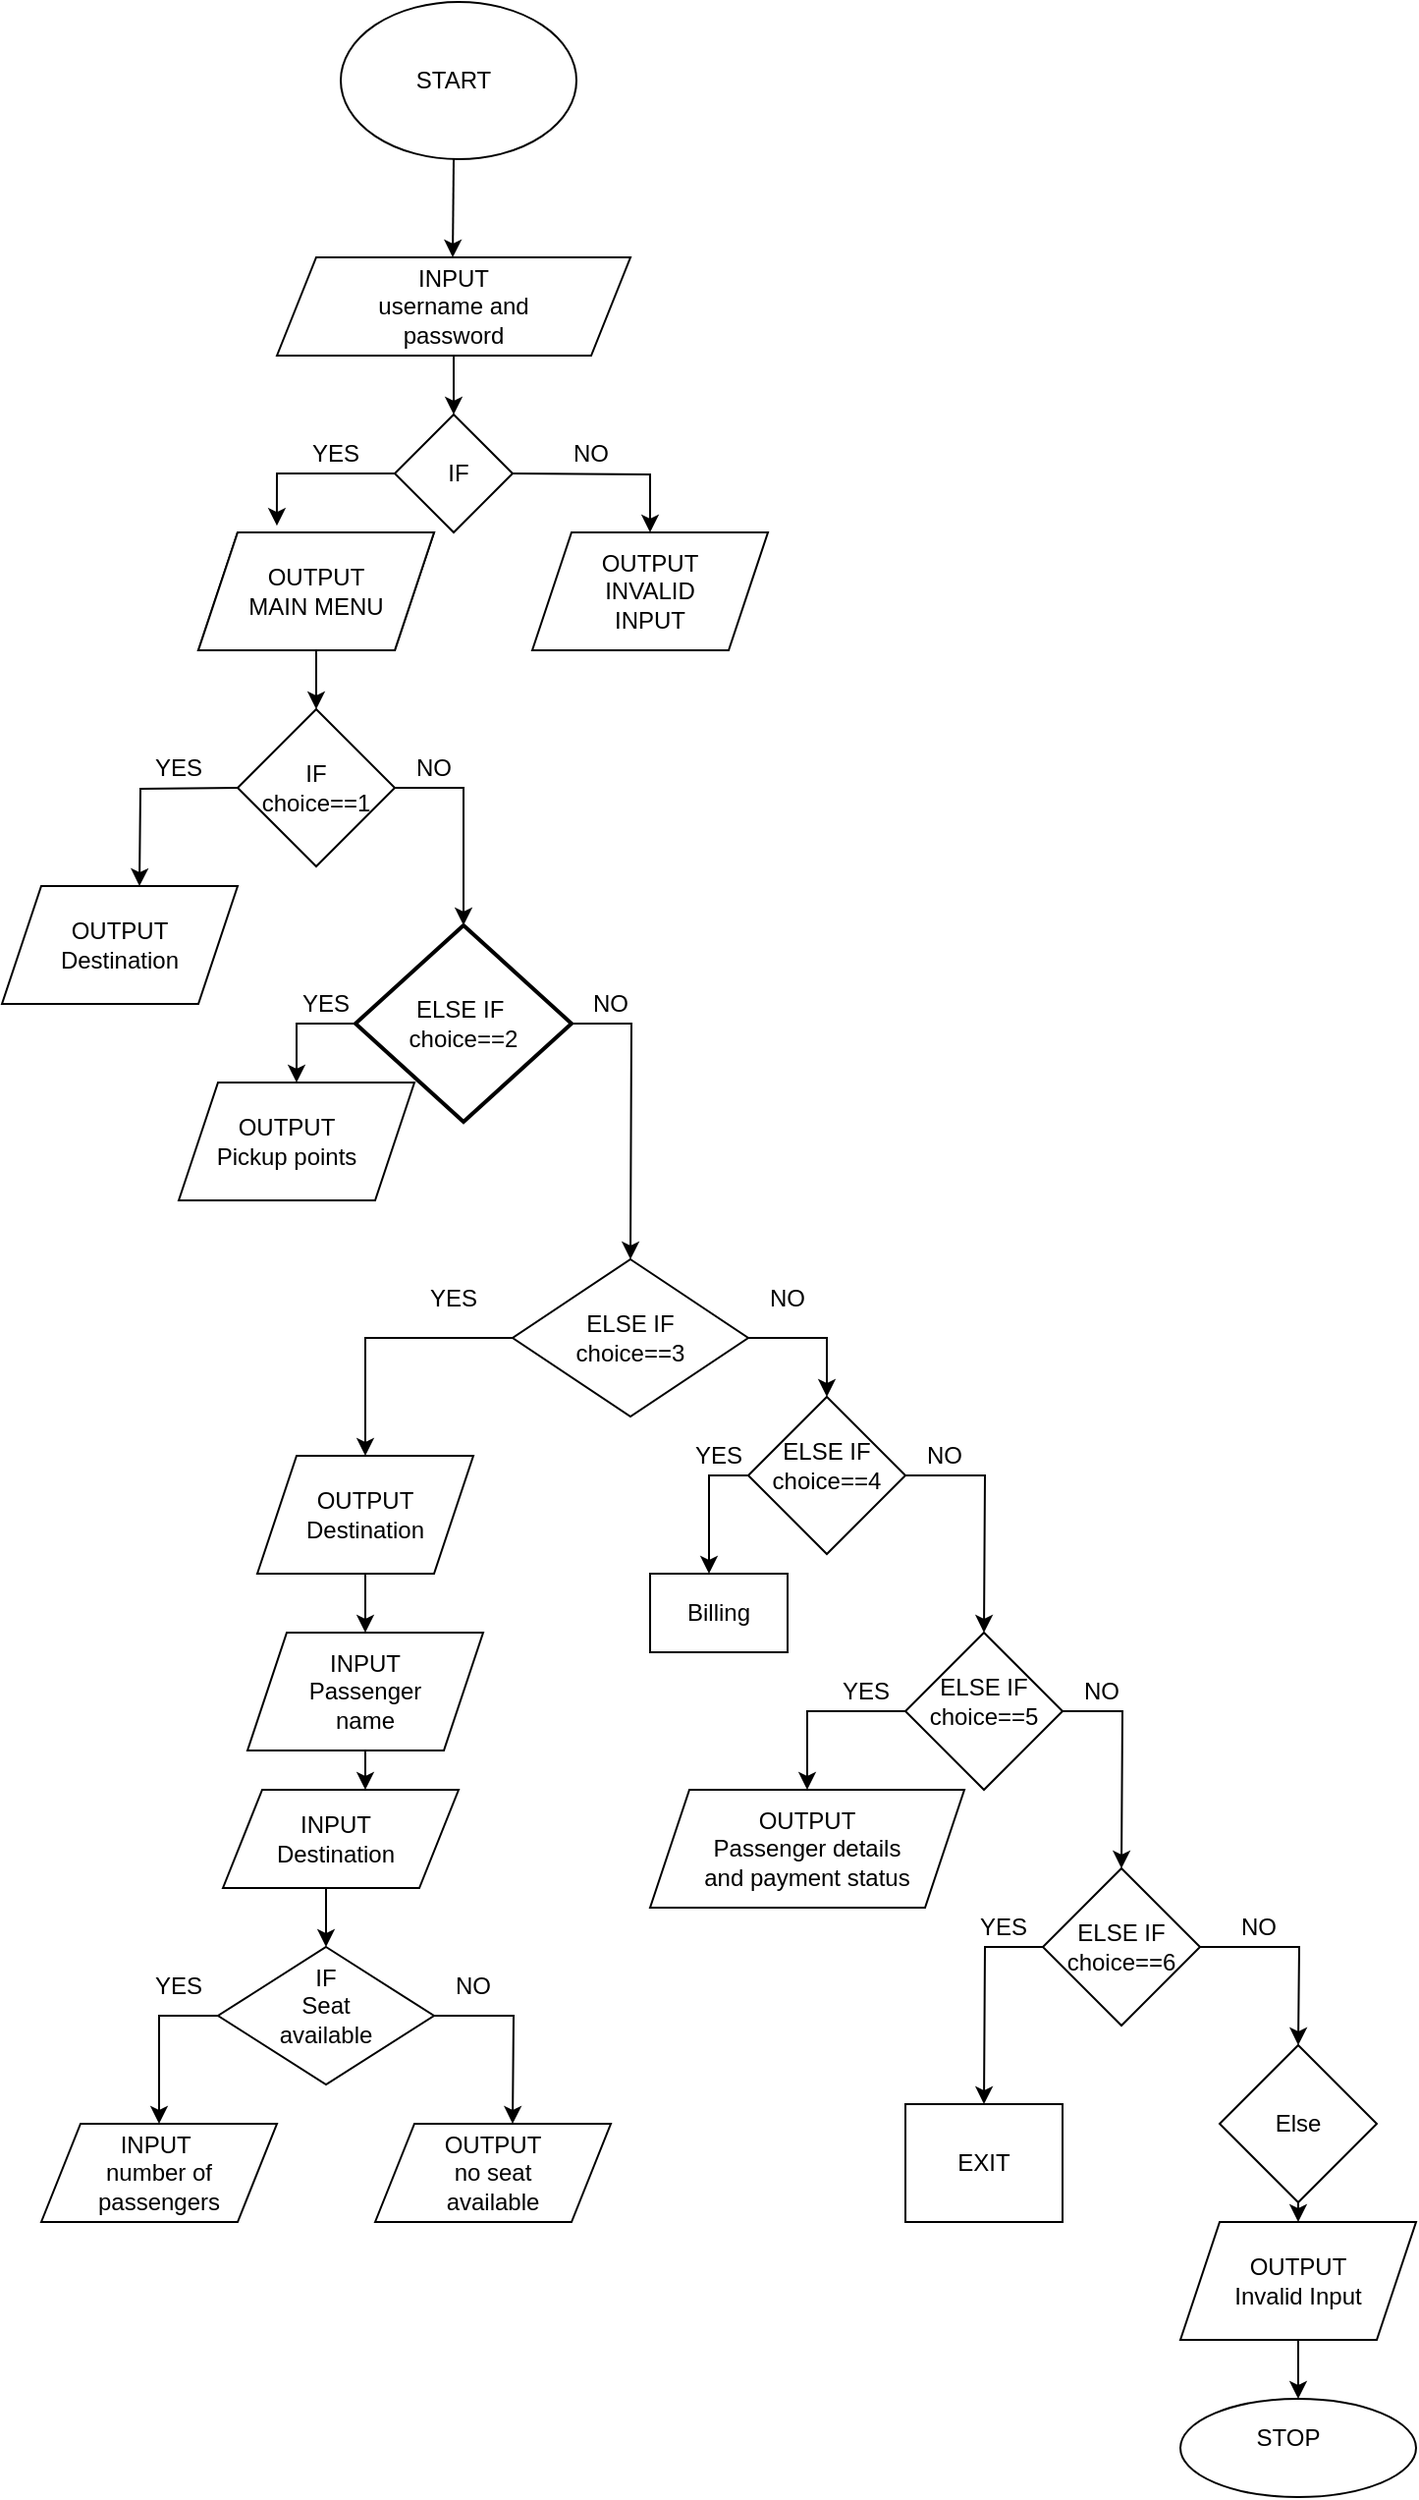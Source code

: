 <mxfile version="14.9.5" type="device"><diagram id="C5RBs43oDa-KdzZeNtuy" name="Page-1"><mxGraphModel dx="1730" dy="912" grid="1" gridSize="10" guides="1" tooltips="1" connect="1" arrows="1" fold="1" page="1" pageScale="1" pageWidth="827" pageHeight="1169" math="0" shadow="0"><root><mxCell id="WIyWlLk6GJQsqaUBKTNV-0"/><mxCell id="WIyWlLk6GJQsqaUBKTNV-1" parent="WIyWlLk6GJQsqaUBKTNV-0"/><mxCell id="ggCWx-xfR304j22j2H_e-0" value="" style="ellipse;whiteSpace=wrap;html=1;" parent="WIyWlLk6GJQsqaUBKTNV-1" vertex="1"><mxGeometry x="422.5" y="20" width="120" height="80" as="geometry"/></mxCell><mxCell id="ggCWx-xfR304j22j2H_e-1" value="START" style="text;html=1;strokeColor=none;fillColor=none;align=center;verticalAlign=middle;whiteSpace=wrap;rounded=0;" parent="WIyWlLk6GJQsqaUBKTNV-1" vertex="1"><mxGeometry x="460" y="50" width="40" height="20" as="geometry"/></mxCell><mxCell id="ggCWx-xfR304j22j2H_e-7" style="edgeStyle=orthogonalEdgeStyle;rounded=0;orthogonalLoop=1;jettySize=auto;html=1;exitX=0.5;exitY=1;exitDx=0;exitDy=0;" parent="WIyWlLk6GJQsqaUBKTNV-1" source="ggCWx-xfR304j22j2H_e-2" target="ggCWx-xfR304j22j2H_e-8" edge="1"><mxGeometry relative="1" as="geometry"><mxPoint x="480" y="240" as="targetPoint"/></mxGeometry></mxCell><mxCell id="ggCWx-xfR304j22j2H_e-2" value="" style="shape=parallelogram;perimeter=parallelogramPerimeter;whiteSpace=wrap;html=1;fixedSize=1;" parent="WIyWlLk6GJQsqaUBKTNV-1" vertex="1"><mxGeometry x="390" y="150" width="180" height="50" as="geometry"/></mxCell><mxCell id="ggCWx-xfR304j22j2H_e-4" value="" style="endArrow=classic;html=1;" parent="WIyWlLk6GJQsqaUBKTNV-1" edge="1"><mxGeometry width="50" height="50" relative="1" as="geometry"><mxPoint x="480" y="100" as="sourcePoint"/><mxPoint x="479.5" y="150" as="targetPoint"/></mxGeometry></mxCell><mxCell id="ggCWx-xfR304j22j2H_e-5" value="INPUT&lt;br&gt;username and password" style="text;html=1;strokeColor=none;fillColor=none;align=center;verticalAlign=middle;whiteSpace=wrap;rounded=0;" parent="WIyWlLk6GJQsqaUBKTNV-1" vertex="1"><mxGeometry x="420" y="160" width="120" height="30" as="geometry"/></mxCell><mxCell id="ggCWx-xfR304j22j2H_e-8" value="" style="rhombus;whiteSpace=wrap;html=1;" parent="WIyWlLk6GJQsqaUBKTNV-1" vertex="1"><mxGeometry x="450" y="230" width="60" height="60" as="geometry"/></mxCell><mxCell id="ggCWx-xfR304j22j2H_e-10" style="edgeStyle=orthogonalEdgeStyle;rounded=0;orthogonalLoop=1;jettySize=auto;html=1;" parent="WIyWlLk6GJQsqaUBKTNV-1" target="ggCWx-xfR304j22j2H_e-14" edge="1"><mxGeometry relative="1" as="geometry"><mxPoint x="580" y="320" as="targetPoint"/><mxPoint x="510" y="260" as="sourcePoint"/></mxGeometry></mxCell><mxCell id="ggCWx-xfR304j22j2H_e-11" style="edgeStyle=orthogonalEdgeStyle;rounded=0;orthogonalLoop=1;jettySize=auto;html=1;exitX=0;exitY=0.5;exitDx=0;exitDy=0;entryX=0.333;entryY=-0.057;entryDx=0;entryDy=0;entryPerimeter=0;" parent="WIyWlLk6GJQsqaUBKTNV-1" source="ggCWx-xfR304j22j2H_e-8" target="ggCWx-xfR304j22j2H_e-13" edge="1"><mxGeometry relative="1" as="geometry"><mxPoint x="390" y="320" as="targetPoint"/></mxGeometry></mxCell><mxCell id="ggCWx-xfR304j22j2H_e-9" value="IF" style="text;html=1;strokeColor=none;fillColor=none;align=center;verticalAlign=middle;whiteSpace=wrap;rounded=0;" parent="WIyWlLk6GJQsqaUBKTNV-1" vertex="1"><mxGeometry x="465" y="230" width="35" height="60" as="geometry"/></mxCell><mxCell id="ggCWx-xfR304j22j2H_e-12" value="" style="shape=parallelogram;perimeter=parallelogramPerimeter;whiteSpace=wrap;html=1;fixedSize=1;" parent="WIyWlLk6GJQsqaUBKTNV-1" vertex="1"><mxGeometry x="350" y="290" width="120" height="60" as="geometry"/></mxCell><mxCell id="ggCWx-xfR304j22j2H_e-13" value="" style="shape=parallelogram;perimeter=parallelogramPerimeter;whiteSpace=wrap;html=1;fixedSize=1;" parent="WIyWlLk6GJQsqaUBKTNV-1" vertex="1"><mxGeometry x="350" y="290" width="120" height="60" as="geometry"/></mxCell><mxCell id="ggCWx-xfR304j22j2H_e-14" value="" style="shape=parallelogram;perimeter=parallelogramPerimeter;whiteSpace=wrap;html=1;fixedSize=1;" parent="WIyWlLk6GJQsqaUBKTNV-1" vertex="1"><mxGeometry x="520" y="290" width="120" height="60" as="geometry"/></mxCell><mxCell id="ggCWx-xfR304j22j2H_e-19" style="edgeStyle=orthogonalEdgeStyle;rounded=0;orthogonalLoop=1;jettySize=auto;html=1;" parent="WIyWlLk6GJQsqaUBKTNV-1" edge="1"><mxGeometry relative="1" as="geometry"><mxPoint x="410" y="380" as="targetPoint"/><mxPoint x="410" y="350" as="sourcePoint"/></mxGeometry></mxCell><mxCell id="ggCWx-xfR304j22j2H_e-15" value="OUTPUT&lt;br&gt;MAIN MENU" style="text;html=1;strokeColor=none;fillColor=none;align=center;verticalAlign=middle;whiteSpace=wrap;rounded=0;" parent="WIyWlLk6GJQsqaUBKTNV-1" vertex="1"><mxGeometry x="370" y="300" width="80" height="40" as="geometry"/></mxCell><mxCell id="ggCWx-xfR304j22j2H_e-18" value="OUTPUT&lt;br&gt;INVALID INPUT" style="text;html=1;strokeColor=none;fillColor=none;align=center;verticalAlign=middle;whiteSpace=wrap;rounded=0;" parent="WIyWlLk6GJQsqaUBKTNV-1" vertex="1"><mxGeometry x="540" y="300" width="80" height="40" as="geometry"/></mxCell><mxCell id="eOIDX_XY9J64N37AZ0Ot-1" style="edgeStyle=orthogonalEdgeStyle;rounded=0;orthogonalLoop=1;jettySize=auto;html=1;exitX=1;exitY=0.5;exitDx=0;exitDy=0;" edge="1" parent="WIyWlLk6GJQsqaUBKTNV-1" source="ggCWx-xfR304j22j2H_e-20" target="eOIDX_XY9J64N37AZ0Ot-2"><mxGeometry relative="1" as="geometry"><mxPoint x="480" y="540.0" as="targetPoint"/></mxGeometry></mxCell><mxCell id="ggCWx-xfR304j22j2H_e-20" value="" style="rhombus;whiteSpace=wrap;html=1;" parent="WIyWlLk6GJQsqaUBKTNV-1" vertex="1"><mxGeometry x="370" y="380" width="80" height="80" as="geometry"/></mxCell><mxCell id="ggCWx-xfR304j22j2H_e-22" style="edgeStyle=orthogonalEdgeStyle;rounded=0;orthogonalLoop=1;jettySize=auto;html=1;" parent="WIyWlLk6GJQsqaUBKTNV-1" edge="1"><mxGeometry relative="1" as="geometry"><mxPoint x="320" y="470" as="targetPoint"/><mxPoint x="370" y="420" as="sourcePoint"/></mxGeometry></mxCell><mxCell id="ggCWx-xfR304j22j2H_e-21" value="IF choice==1" style="text;html=1;strokeColor=none;fillColor=none;align=center;verticalAlign=middle;whiteSpace=wrap;rounded=0;" parent="WIyWlLk6GJQsqaUBKTNV-1" vertex="1"><mxGeometry x="390" y="400" width="40" height="40" as="geometry"/></mxCell><mxCell id="ggCWx-xfR304j22j2H_e-24" value="" style="shape=parallelogram;perimeter=parallelogramPerimeter;whiteSpace=wrap;html=1;fixedSize=1;" parent="WIyWlLk6GJQsqaUBKTNV-1" vertex="1"><mxGeometry x="250" y="470" width="120" height="60" as="geometry"/></mxCell><mxCell id="ggCWx-xfR304j22j2H_e-25" value="OUTPUT&lt;br&gt;Destination" style="text;html=1;strokeColor=none;fillColor=none;align=center;verticalAlign=middle;whiteSpace=wrap;rounded=0;" parent="WIyWlLk6GJQsqaUBKTNV-1" vertex="1"><mxGeometry x="270" y="480" width="80" height="40" as="geometry"/></mxCell><mxCell id="ggCWx-xfR304j22j2H_e-28" style="edgeStyle=orthogonalEdgeStyle;rounded=0;orthogonalLoop=1;jettySize=auto;html=1;exitX=0;exitY=0.5;exitDx=0;exitDy=0;" parent="WIyWlLk6GJQsqaUBKTNV-1" source="ggCWx-xfR304j22j2H_e-26" target="ggCWx-xfR304j22j2H_e-29" edge="1"><mxGeometry relative="1" as="geometry"><mxPoint x="390" y="750" as="targetPoint"/></mxGeometry></mxCell><mxCell id="ggCWx-xfR304j22j2H_e-47" style="edgeStyle=orthogonalEdgeStyle;rounded=0;orthogonalLoop=1;jettySize=auto;html=1;exitX=1;exitY=0.5;exitDx=0;exitDy=0;" parent="WIyWlLk6GJQsqaUBKTNV-1" source="ggCWx-xfR304j22j2H_e-26" target="ggCWx-xfR304j22j2H_e-48" edge="1"><mxGeometry relative="1" as="geometry"><mxPoint x="670" y="750" as="targetPoint"/></mxGeometry></mxCell><mxCell id="ggCWx-xfR304j22j2H_e-26" value="" style="rhombus;whiteSpace=wrap;html=1;" parent="WIyWlLk6GJQsqaUBKTNV-1" vertex="1"><mxGeometry x="510" y="660" width="120" height="80" as="geometry"/></mxCell><mxCell id="ggCWx-xfR304j22j2H_e-27" value="ELSE IF&lt;br&gt;choice==3" style="text;html=1;strokeColor=none;fillColor=none;align=center;verticalAlign=middle;whiteSpace=wrap;rounded=0;" parent="WIyWlLk6GJQsqaUBKTNV-1" vertex="1"><mxGeometry x="540" y="680" width="60" height="40" as="geometry"/></mxCell><mxCell id="ggCWx-xfR304j22j2H_e-31" style="edgeStyle=orthogonalEdgeStyle;rounded=0;orthogonalLoop=1;jettySize=auto;html=1;exitX=0.5;exitY=1;exitDx=0;exitDy=0;" parent="WIyWlLk6GJQsqaUBKTNV-1" source="ggCWx-xfR304j22j2H_e-29" target="ggCWx-xfR304j22j2H_e-32" edge="1"><mxGeometry relative="1" as="geometry"><mxPoint x="435" y="850" as="targetPoint"/></mxGeometry></mxCell><mxCell id="ggCWx-xfR304j22j2H_e-29" value="" style="shape=parallelogram;perimeter=parallelogramPerimeter;whiteSpace=wrap;html=1;fixedSize=1;" parent="WIyWlLk6GJQsqaUBKTNV-1" vertex="1"><mxGeometry x="380" y="760" width="110" height="60" as="geometry"/></mxCell><mxCell id="ggCWx-xfR304j22j2H_e-30" value="OUTPUT&lt;br&gt;Destination" style="text;html=1;strokeColor=none;fillColor=none;align=center;verticalAlign=middle;whiteSpace=wrap;rounded=0;" parent="WIyWlLk6GJQsqaUBKTNV-1" vertex="1"><mxGeometry x="410" y="780" width="50" height="20" as="geometry"/></mxCell><mxCell id="ggCWx-xfR304j22j2H_e-34" style="edgeStyle=orthogonalEdgeStyle;rounded=0;orthogonalLoop=1;jettySize=auto;html=1;exitX=0.5;exitY=1;exitDx=0;exitDy=0;" parent="WIyWlLk6GJQsqaUBKTNV-1" source="ggCWx-xfR304j22j2H_e-32" edge="1"><mxGeometry relative="1" as="geometry"><mxPoint x="435" y="930" as="targetPoint"/></mxGeometry></mxCell><mxCell id="ggCWx-xfR304j22j2H_e-32" value="" style="shape=parallelogram;perimeter=parallelogramPerimeter;whiteSpace=wrap;html=1;fixedSize=1;" parent="WIyWlLk6GJQsqaUBKTNV-1" vertex="1"><mxGeometry x="375" y="850" width="120" height="60" as="geometry"/></mxCell><mxCell id="ggCWx-xfR304j22j2H_e-33" value="INPUT&lt;br&gt;Passenger name" style="text;html=1;strokeColor=none;fillColor=none;align=center;verticalAlign=middle;whiteSpace=wrap;rounded=0;" parent="WIyWlLk6GJQsqaUBKTNV-1" vertex="1"><mxGeometry x="390" y="860" width="90" height="40" as="geometry"/></mxCell><mxCell id="ggCWx-xfR304j22j2H_e-35" value="" style="shape=parallelogram;perimeter=parallelogramPerimeter;whiteSpace=wrap;html=1;fixedSize=1;" parent="WIyWlLk6GJQsqaUBKTNV-1" vertex="1"><mxGeometry x="362.5" y="930" width="120" height="50" as="geometry"/></mxCell><mxCell id="ggCWx-xfR304j22j2H_e-39" style="edgeStyle=orthogonalEdgeStyle;rounded=0;orthogonalLoop=1;jettySize=auto;html=1;exitX=0.5;exitY=1;exitDx=0;exitDy=0;entryX=0.5;entryY=0;entryDx=0;entryDy=0;" parent="WIyWlLk6GJQsqaUBKTNV-1" source="ggCWx-xfR304j22j2H_e-36" target="ggCWx-xfR304j22j2H_e-37" edge="1"><mxGeometry relative="1" as="geometry"/></mxCell><mxCell id="ggCWx-xfR304j22j2H_e-36" value="INPUT&lt;br&gt;Destination" style="text;html=1;strokeColor=none;fillColor=none;align=center;verticalAlign=middle;whiteSpace=wrap;rounded=0;" parent="WIyWlLk6GJQsqaUBKTNV-1" vertex="1"><mxGeometry x="380" y="930" width="80" height="50" as="geometry"/></mxCell><mxCell id="ggCWx-xfR304j22j2H_e-41" style="edgeStyle=orthogonalEdgeStyle;rounded=0;orthogonalLoop=1;jettySize=auto;html=1;exitX=0;exitY=0.5;exitDx=0;exitDy=0;" parent="WIyWlLk6GJQsqaUBKTNV-1" source="ggCWx-xfR304j22j2H_e-37" edge="1"><mxGeometry relative="1" as="geometry"><mxPoint x="330" y="1100" as="targetPoint"/><Array as="points"><mxPoint x="330" y="1045"/><mxPoint x="330" y="1090"/></Array></mxGeometry></mxCell><mxCell id="ggCWx-xfR304j22j2H_e-42" style="edgeStyle=orthogonalEdgeStyle;rounded=0;orthogonalLoop=1;jettySize=auto;html=1;exitX=1;exitY=0.5;exitDx=0;exitDy=0;" parent="WIyWlLk6GJQsqaUBKTNV-1" source="ggCWx-xfR304j22j2H_e-37" edge="1"><mxGeometry relative="1" as="geometry"><mxPoint x="510" y="1100" as="targetPoint"/></mxGeometry></mxCell><mxCell id="ggCWx-xfR304j22j2H_e-37" value="" style="rhombus;whiteSpace=wrap;html=1;" parent="WIyWlLk6GJQsqaUBKTNV-1" vertex="1"><mxGeometry x="360" y="1010" width="110" height="70" as="geometry"/></mxCell><mxCell id="ggCWx-xfR304j22j2H_e-40" value="IF&lt;br&gt;Seat available" style="text;html=1;strokeColor=none;fillColor=none;align=center;verticalAlign=middle;whiteSpace=wrap;rounded=0;" parent="WIyWlLk6GJQsqaUBKTNV-1" vertex="1"><mxGeometry x="380" y="1000" width="70" height="80" as="geometry"/></mxCell><mxCell id="ggCWx-xfR304j22j2H_e-43" value="" style="shape=parallelogram;perimeter=parallelogramPerimeter;whiteSpace=wrap;html=1;fixedSize=1;" parent="WIyWlLk6GJQsqaUBKTNV-1" vertex="1"><mxGeometry x="270" y="1100" width="120" height="50" as="geometry"/></mxCell><mxCell id="ggCWx-xfR304j22j2H_e-44" value="" style="shape=parallelogram;perimeter=parallelogramPerimeter;whiteSpace=wrap;html=1;fixedSize=1;" parent="WIyWlLk6GJQsqaUBKTNV-1" vertex="1"><mxGeometry x="440" y="1100" width="120" height="50" as="geometry"/></mxCell><mxCell id="ggCWx-xfR304j22j2H_e-46" value="OUTPUT&lt;br&gt;no seat&lt;br&gt;available" style="text;html=1;strokeColor=none;fillColor=none;align=center;verticalAlign=middle;whiteSpace=wrap;rounded=0;" parent="WIyWlLk6GJQsqaUBKTNV-1" vertex="1"><mxGeometry x="460" y="1100" width="80" height="50" as="geometry"/></mxCell><mxCell id="ggCWx-xfR304j22j2H_e-50" style="edgeStyle=orthogonalEdgeStyle;rounded=0;orthogonalLoop=1;jettySize=auto;html=1;exitX=0;exitY=0.5;exitDx=0;exitDy=0;" parent="WIyWlLk6GJQsqaUBKTNV-1" source="ggCWx-xfR304j22j2H_e-48" target="ggCWx-xfR304j22j2H_e-51" edge="1"><mxGeometry relative="1" as="geometry"><mxPoint x="610" y="830" as="targetPoint"/><Array as="points"><mxPoint x="610" y="770"/></Array></mxGeometry></mxCell><mxCell id="ggCWx-xfR304j22j2H_e-53" style="edgeStyle=orthogonalEdgeStyle;rounded=0;orthogonalLoop=1;jettySize=auto;html=1;exitX=1;exitY=0.5;exitDx=0;exitDy=0;" parent="WIyWlLk6GJQsqaUBKTNV-1" source="ggCWx-xfR304j22j2H_e-48" edge="1"><mxGeometry relative="1" as="geometry"><mxPoint x="750" y="850" as="targetPoint"/></mxGeometry></mxCell><mxCell id="ggCWx-xfR304j22j2H_e-48" value="" style="rhombus;whiteSpace=wrap;html=1;" parent="WIyWlLk6GJQsqaUBKTNV-1" vertex="1"><mxGeometry x="630" y="730" width="80" height="80" as="geometry"/></mxCell><mxCell id="ggCWx-xfR304j22j2H_e-49" value="ELSE IF&lt;br&gt;choice==4" style="text;html=1;strokeColor=none;fillColor=none;align=center;verticalAlign=middle;whiteSpace=wrap;rounded=0;" parent="WIyWlLk6GJQsqaUBKTNV-1" vertex="1"><mxGeometry x="640" y="750" width="60" height="30" as="geometry"/></mxCell><mxCell id="ggCWx-xfR304j22j2H_e-51" value="" style="rounded=0;whiteSpace=wrap;html=1;" parent="WIyWlLk6GJQsqaUBKTNV-1" vertex="1"><mxGeometry x="580" y="820" width="70" height="40" as="geometry"/></mxCell><mxCell id="ggCWx-xfR304j22j2H_e-52" value="Billing" style="text;html=1;strokeColor=none;fillColor=none;align=center;verticalAlign=middle;whiteSpace=wrap;rounded=0;" parent="WIyWlLk6GJQsqaUBKTNV-1" vertex="1"><mxGeometry x="570" y="840" width="90" as="geometry"/></mxCell><mxCell id="ggCWx-xfR304j22j2H_e-57" style="edgeStyle=orthogonalEdgeStyle;rounded=0;orthogonalLoop=1;jettySize=auto;html=1;exitX=0;exitY=0.5;exitDx=0;exitDy=0;" parent="WIyWlLk6GJQsqaUBKTNV-1" source="ggCWx-xfR304j22j2H_e-54" target="ggCWx-xfR304j22j2H_e-60" edge="1"><mxGeometry relative="1" as="geometry"><mxPoint x="680" y="940" as="targetPoint"/></mxGeometry></mxCell><mxCell id="ggCWx-xfR304j22j2H_e-58" style="edgeStyle=orthogonalEdgeStyle;rounded=0;orthogonalLoop=1;jettySize=auto;html=1;exitX=1;exitY=0.5;exitDx=0;exitDy=0;" parent="WIyWlLk6GJQsqaUBKTNV-1" source="ggCWx-xfR304j22j2H_e-54" edge="1"><mxGeometry relative="1" as="geometry"><mxPoint x="820" y="970" as="targetPoint"/></mxGeometry></mxCell><mxCell id="ggCWx-xfR304j22j2H_e-54" value="" style="rhombus;whiteSpace=wrap;html=1;" parent="WIyWlLk6GJQsqaUBKTNV-1" vertex="1"><mxGeometry x="710" y="850" width="80" height="80" as="geometry"/></mxCell><mxCell id="ggCWx-xfR304j22j2H_e-56" value="ELSE IF&lt;br&gt;choice==5" style="text;html=1;strokeColor=none;fillColor=none;align=center;verticalAlign=middle;whiteSpace=wrap;rounded=0;" parent="WIyWlLk6GJQsqaUBKTNV-1" vertex="1"><mxGeometry x="730" y="870" width="40" height="30" as="geometry"/></mxCell><mxCell id="ggCWx-xfR304j22j2H_e-60" value="" style="shape=parallelogram;perimeter=parallelogramPerimeter;whiteSpace=wrap;html=1;fixedSize=1;" parent="WIyWlLk6GJQsqaUBKTNV-1" vertex="1"><mxGeometry x="580" y="930" width="160" height="60" as="geometry"/></mxCell><mxCell id="ggCWx-xfR304j22j2H_e-61" value="OUTPUT&lt;br&gt;Passenger details&lt;br&gt;and payment status" style="text;html=1;strokeColor=none;fillColor=none;align=center;verticalAlign=middle;whiteSpace=wrap;rounded=0;" parent="WIyWlLk6GJQsqaUBKTNV-1" vertex="1"><mxGeometry x="600" y="930" width="120" height="60" as="geometry"/></mxCell><mxCell id="ggCWx-xfR304j22j2H_e-64" style="edgeStyle=orthogonalEdgeStyle;rounded=0;orthogonalLoop=1;jettySize=auto;html=1;exitX=0;exitY=0.5;exitDx=0;exitDy=0;" parent="WIyWlLk6GJQsqaUBKTNV-1" source="ggCWx-xfR304j22j2H_e-62" edge="1"><mxGeometry relative="1" as="geometry"><mxPoint x="750" y="1090" as="targetPoint"/></mxGeometry></mxCell><mxCell id="ggCWx-xfR304j22j2H_e-65" style="edgeStyle=orthogonalEdgeStyle;rounded=0;orthogonalLoop=1;jettySize=auto;html=1;exitX=1;exitY=0.5;exitDx=0;exitDy=0;" parent="WIyWlLk6GJQsqaUBKTNV-1" source="ggCWx-xfR304j22j2H_e-62" edge="1"><mxGeometry relative="1" as="geometry"><mxPoint x="910" y="1060" as="targetPoint"/></mxGeometry></mxCell><mxCell id="ggCWx-xfR304j22j2H_e-62" value="" style="rhombus;whiteSpace=wrap;html=1;" parent="WIyWlLk6GJQsqaUBKTNV-1" vertex="1"><mxGeometry x="780" y="970" width="80" height="80" as="geometry"/></mxCell><mxCell id="ggCWx-xfR304j22j2H_e-63" value="ELSE IF&lt;br&gt;choice==6" style="text;html=1;strokeColor=none;fillColor=none;align=center;verticalAlign=middle;whiteSpace=wrap;rounded=0;" parent="WIyWlLk6GJQsqaUBKTNV-1" vertex="1"><mxGeometry x="800" y="990" width="40" height="40" as="geometry"/></mxCell><mxCell id="ggCWx-xfR304j22j2H_e-67" value="" style="rounded=0;whiteSpace=wrap;html=1;" parent="WIyWlLk6GJQsqaUBKTNV-1" vertex="1"><mxGeometry x="710" y="1090" width="80" height="60" as="geometry"/></mxCell><mxCell id="ggCWx-xfR304j22j2H_e-68" value="EXIT" style="text;html=1;strokeColor=none;fillColor=none;align=center;verticalAlign=middle;whiteSpace=wrap;rounded=0;" parent="WIyWlLk6GJQsqaUBKTNV-1" vertex="1"><mxGeometry x="710" y="1110" width="80" height="20" as="geometry"/></mxCell><mxCell id="ggCWx-xfR304j22j2H_e-72" style="edgeStyle=orthogonalEdgeStyle;rounded=0;orthogonalLoop=1;jettySize=auto;html=1;exitX=0.5;exitY=1;exitDx=0;exitDy=0;" parent="WIyWlLk6GJQsqaUBKTNV-1" source="ggCWx-xfR304j22j2H_e-69" edge="1"><mxGeometry relative="1" as="geometry"><mxPoint x="910" y="1150" as="targetPoint"/></mxGeometry></mxCell><mxCell id="ggCWx-xfR304j22j2H_e-69" value="" style="rhombus;whiteSpace=wrap;html=1;" parent="WIyWlLk6GJQsqaUBKTNV-1" vertex="1"><mxGeometry x="870" y="1060" width="80" height="80" as="geometry"/></mxCell><mxCell id="ggCWx-xfR304j22j2H_e-71" value="Else" style="text;html=1;strokeColor=none;fillColor=none;align=center;verticalAlign=middle;whiteSpace=wrap;rounded=0;" parent="WIyWlLk6GJQsqaUBKTNV-1" vertex="1"><mxGeometry x="890" y="1090" width="40" height="20" as="geometry"/></mxCell><mxCell id="ggCWx-xfR304j22j2H_e-75" style="edgeStyle=orthogonalEdgeStyle;rounded=0;orthogonalLoop=1;jettySize=auto;html=1;exitX=0.5;exitY=1;exitDx=0;exitDy=0;" parent="WIyWlLk6GJQsqaUBKTNV-1" source="ggCWx-xfR304j22j2H_e-73" edge="1"><mxGeometry relative="1" as="geometry"><mxPoint x="910" y="1240" as="targetPoint"/></mxGeometry></mxCell><mxCell id="ggCWx-xfR304j22j2H_e-73" value="" style="shape=parallelogram;perimeter=parallelogramPerimeter;whiteSpace=wrap;html=1;fixedSize=1;" parent="WIyWlLk6GJQsqaUBKTNV-1" vertex="1"><mxGeometry x="850" y="1150" width="120" height="60" as="geometry"/></mxCell><mxCell id="ggCWx-xfR304j22j2H_e-74" value="OUTPUT&lt;br&gt;Invalid Input" style="text;html=1;strokeColor=none;fillColor=none;align=center;verticalAlign=middle;whiteSpace=wrap;rounded=0;" parent="WIyWlLk6GJQsqaUBKTNV-1" vertex="1"><mxGeometry x="870" y="1160" width="80" height="40" as="geometry"/></mxCell><mxCell id="ggCWx-xfR304j22j2H_e-76" value="" style="ellipse;whiteSpace=wrap;html=1;" parent="WIyWlLk6GJQsqaUBKTNV-1" vertex="1"><mxGeometry x="850" y="1240" width="120" height="50" as="geometry"/></mxCell><mxCell id="ggCWx-xfR304j22j2H_e-77" value="STOP" style="text;html=1;strokeColor=none;fillColor=none;align=center;verticalAlign=middle;whiteSpace=wrap;rounded=0;" parent="WIyWlLk6GJQsqaUBKTNV-1" vertex="1"><mxGeometry x="870" y="1250" width="70" height="20" as="geometry"/></mxCell><mxCell id="ggCWx-xfR304j22j2H_e-79" value="YES" style="text;html=1;strokeColor=none;fillColor=none;align=center;verticalAlign=middle;whiteSpace=wrap;rounded=0;" parent="WIyWlLk6GJQsqaUBKTNV-1" vertex="1"><mxGeometry x="400" y="240" width="40" height="20" as="geometry"/></mxCell><mxCell id="ggCWx-xfR304j22j2H_e-80" value="NO" style="text;html=1;strokeColor=none;fillColor=none;align=center;verticalAlign=middle;whiteSpace=wrap;rounded=0;" parent="WIyWlLk6GJQsqaUBKTNV-1" vertex="1"><mxGeometry x="530" y="240" width="40" height="20" as="geometry"/></mxCell><mxCell id="ggCWx-xfR304j22j2H_e-81" value="YES" style="text;html=1;strokeColor=none;fillColor=none;align=center;verticalAlign=middle;whiteSpace=wrap;rounded=0;" parent="WIyWlLk6GJQsqaUBKTNV-1" vertex="1"><mxGeometry x="320" y="400" width="40" height="20" as="geometry"/></mxCell><mxCell id="ggCWx-xfR304j22j2H_e-82" value="NO" style="text;html=1;strokeColor=none;fillColor=none;align=center;verticalAlign=middle;whiteSpace=wrap;rounded=0;" parent="WIyWlLk6GJQsqaUBKTNV-1" vertex="1"><mxGeometry x="450" y="400" width="40" height="20" as="geometry"/></mxCell><mxCell id="ggCWx-xfR304j22j2H_e-83" value="YES" style="text;html=1;strokeColor=none;fillColor=none;align=center;verticalAlign=middle;whiteSpace=wrap;rounded=0;" parent="WIyWlLk6GJQsqaUBKTNV-1" vertex="1"><mxGeometry x="460" y="670" width="40" height="20" as="geometry"/></mxCell><mxCell id="ggCWx-xfR304j22j2H_e-84" value="NO" style="text;html=1;strokeColor=none;fillColor=none;align=center;verticalAlign=middle;whiteSpace=wrap;rounded=0;" parent="WIyWlLk6GJQsqaUBKTNV-1" vertex="1"><mxGeometry x="630" y="670" width="40" height="20" as="geometry"/></mxCell><mxCell id="ggCWx-xfR304j22j2H_e-85" value="YES" style="text;html=1;strokeColor=none;fillColor=none;align=center;verticalAlign=middle;whiteSpace=wrap;rounded=0;" parent="WIyWlLk6GJQsqaUBKTNV-1" vertex="1"><mxGeometry x="595" y="750" width="40" height="20" as="geometry"/></mxCell><mxCell id="ggCWx-xfR304j22j2H_e-86" value="NO" style="text;html=1;strokeColor=none;fillColor=none;align=center;verticalAlign=middle;whiteSpace=wrap;rounded=0;" parent="WIyWlLk6GJQsqaUBKTNV-1" vertex="1"><mxGeometry x="710" y="750" width="40" height="20" as="geometry"/></mxCell><mxCell id="ggCWx-xfR304j22j2H_e-87" value="YES" style="text;html=1;strokeColor=none;fillColor=none;align=center;verticalAlign=middle;whiteSpace=wrap;rounded=0;" parent="WIyWlLk6GJQsqaUBKTNV-1" vertex="1"><mxGeometry x="670" y="870" width="40" height="20" as="geometry"/></mxCell><mxCell id="ggCWx-xfR304j22j2H_e-88" value="NO" style="text;html=1;strokeColor=none;fillColor=none;align=center;verticalAlign=middle;whiteSpace=wrap;rounded=0;" parent="WIyWlLk6GJQsqaUBKTNV-1" vertex="1"><mxGeometry x="790" y="870" width="40" height="20" as="geometry"/></mxCell><mxCell id="ggCWx-xfR304j22j2H_e-89" value="YES" style="text;html=1;strokeColor=none;fillColor=none;align=center;verticalAlign=middle;whiteSpace=wrap;rounded=0;" parent="WIyWlLk6GJQsqaUBKTNV-1" vertex="1"><mxGeometry x="740" y="990" width="40" height="20" as="geometry"/></mxCell><mxCell id="ggCWx-xfR304j22j2H_e-90" value="NO" style="text;html=1;strokeColor=none;fillColor=none;align=center;verticalAlign=middle;whiteSpace=wrap;rounded=0;" parent="WIyWlLk6GJQsqaUBKTNV-1" vertex="1"><mxGeometry x="870" y="990" width="40" height="20" as="geometry"/></mxCell><mxCell id="ggCWx-xfR304j22j2H_e-91" value="YES" style="text;html=1;strokeColor=none;fillColor=none;align=center;verticalAlign=middle;whiteSpace=wrap;rounded=0;" parent="WIyWlLk6GJQsqaUBKTNV-1" vertex="1"><mxGeometry x="320" y="1020" width="40" height="20" as="geometry"/></mxCell><mxCell id="ggCWx-xfR304j22j2H_e-92" value="NO" style="text;html=1;strokeColor=none;fillColor=none;align=center;verticalAlign=middle;whiteSpace=wrap;rounded=0;" parent="WIyWlLk6GJQsqaUBKTNV-1" vertex="1"><mxGeometry x="470" y="1020" width="40" height="20" as="geometry"/></mxCell><mxCell id="ggCWx-xfR304j22j2H_e-93" value="INPUT&amp;nbsp;&lt;br&gt;number of passengers" style="text;html=1;strokeColor=none;fillColor=none;align=center;verticalAlign=middle;whiteSpace=wrap;rounded=0;" parent="WIyWlLk6GJQsqaUBKTNV-1" vertex="1"><mxGeometry x="290" y="1100" width="80" height="50" as="geometry"/></mxCell><mxCell id="eOIDX_XY9J64N37AZ0Ot-6" style="edgeStyle=orthogonalEdgeStyle;rounded=0;orthogonalLoop=1;jettySize=auto;html=1;exitX=0;exitY=0.5;exitDx=0;exitDy=0;exitPerimeter=0;" edge="1" parent="WIyWlLk6GJQsqaUBKTNV-1" source="eOIDX_XY9J64N37AZ0Ot-2" target="eOIDX_XY9J64N37AZ0Ot-7"><mxGeometry relative="1" as="geometry"><mxPoint x="400" y="600" as="targetPoint"/></mxGeometry></mxCell><mxCell id="eOIDX_XY9J64N37AZ0Ot-10" style="edgeStyle=orthogonalEdgeStyle;rounded=0;orthogonalLoop=1;jettySize=auto;html=1;exitX=1;exitY=0.5;exitDx=0;exitDy=0;exitPerimeter=0;" edge="1" parent="WIyWlLk6GJQsqaUBKTNV-1" source="eOIDX_XY9J64N37AZ0Ot-2"><mxGeometry relative="1" as="geometry"><mxPoint x="570" y="660" as="targetPoint"/></mxGeometry></mxCell><mxCell id="eOIDX_XY9J64N37AZ0Ot-2" value="ELSE IF&amp;nbsp;&lt;br&gt;choice==2" style="strokeWidth=2;html=1;shape=mxgraph.flowchart.decision;whiteSpace=wrap;" vertex="1" parent="WIyWlLk6GJQsqaUBKTNV-1"><mxGeometry x="430" y="490" width="110" height="100" as="geometry"/></mxCell><mxCell id="eOIDX_XY9J64N37AZ0Ot-7" value="" style="shape=parallelogram;perimeter=parallelogramPerimeter;whiteSpace=wrap;html=1;fixedSize=1;" vertex="1" parent="WIyWlLk6GJQsqaUBKTNV-1"><mxGeometry x="340" y="570" width="120" height="60" as="geometry"/></mxCell><mxCell id="eOIDX_XY9J64N37AZ0Ot-8" value="OUTPUT&lt;br&gt;Pickup points" style="text;html=1;strokeColor=none;fillColor=none;align=center;verticalAlign=middle;whiteSpace=wrap;rounded=0;" vertex="1" parent="WIyWlLk6GJQsqaUBKTNV-1"><mxGeometry x="350" y="570" width="90" height="60" as="geometry"/></mxCell><mxCell id="eOIDX_XY9J64N37AZ0Ot-11" value="YES" style="text;html=1;strokeColor=none;fillColor=none;align=center;verticalAlign=middle;whiteSpace=wrap;rounded=0;" vertex="1" parent="WIyWlLk6GJQsqaUBKTNV-1"><mxGeometry x="395" y="520" width="40" height="20" as="geometry"/></mxCell><mxCell id="eOIDX_XY9J64N37AZ0Ot-12" value="NO" style="text;html=1;strokeColor=none;fillColor=none;align=center;verticalAlign=middle;whiteSpace=wrap;rounded=0;" vertex="1" parent="WIyWlLk6GJQsqaUBKTNV-1"><mxGeometry x="540" y="520" width="40" height="20" as="geometry"/></mxCell></root></mxGraphModel></diagram></mxfile>